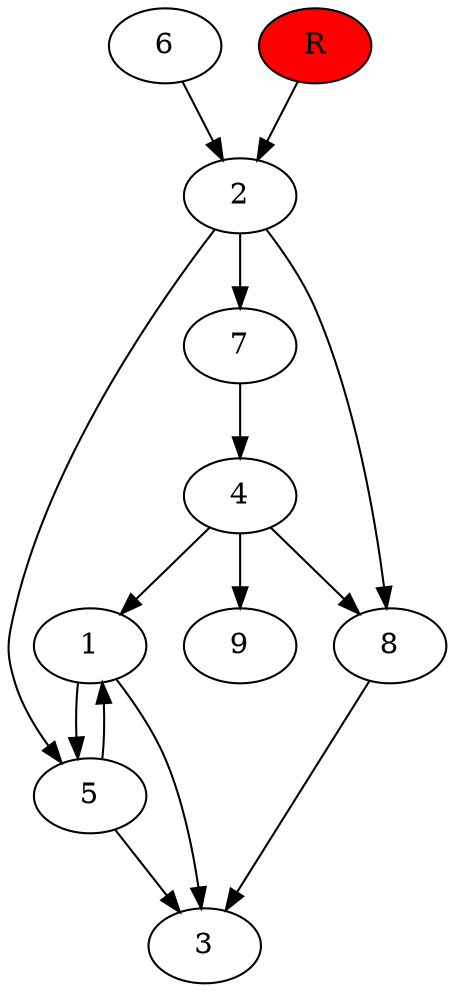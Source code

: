 digraph prb17159 {
	1
	2
	3
	4
	5
	6
	7
	8
	R [fillcolor="#ff0000" style=filled]
	1 -> 3
	1 -> 5
	2 -> 5
	2 -> 7
	2 -> 8
	4 -> 1
	4 -> 8
	4 -> 9
	5 -> 1
	5 -> 3
	6 -> 2
	7 -> 4
	8 -> 3
	R -> 2
}
